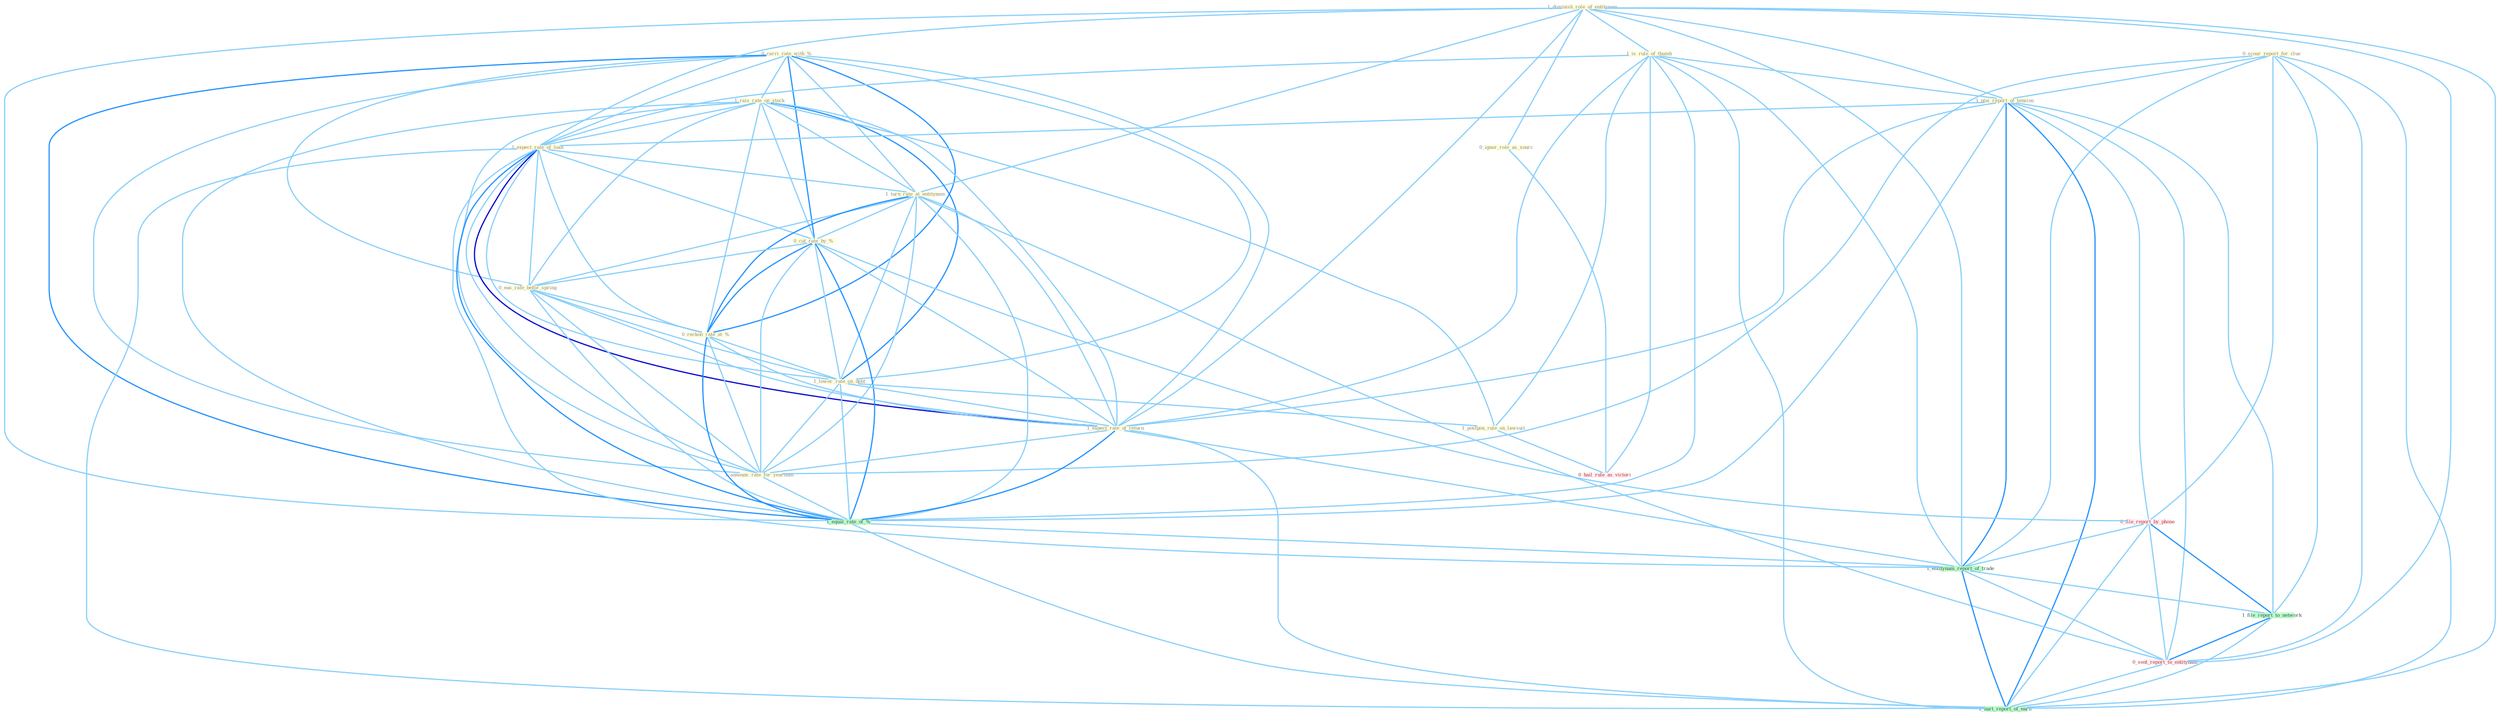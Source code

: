 Graph G{ 
    node
    [shape=polygon,style=filled,width=.5,height=.06,color="#BDFCC9",fixedsize=true,fontsize=4,
    fontcolor="#2f4f4f"];
    {node
    [color="#ffffe0", fontcolor="#8b7d6b"] "0_carri_rate_with_% " "1_diminish_role_of_entitynam " "0_scour_report_for_clue " "1_is_rule_of_thumb " "1_rais_rate_on_stock " "1_plai_report_of_tension " "1_expect_rate_of_loan " "1_turn_rate_at_entitynam " "0_cut_rate_by_% " "0_eas_rate_befor_spring " "0_reckon_rate_at_% " "1_lower_rate_on_debt " "1_expect_rate_of_return " "0_ignor_role_as_sourc " "1_announc_rate_for_yearnum " "1_postpon_rule_on_lawsuit "}
{node [color="#fff0f5", fontcolor="#b22222"] "0_file_report_by_phone " "0_hail_rule_as_victori " "0_sent_report_to_entitynam "}
edge [color="#B0E2FF"];

	"0_carri_rate_with_% " -- "1_rais_rate_on_stock " [w="1", color="#87cefa" ];
	"0_carri_rate_with_% " -- "1_expect_rate_of_loan " [w="1", color="#87cefa" ];
	"0_carri_rate_with_% " -- "1_turn_rate_at_entitynam " [w="1", color="#87cefa" ];
	"0_carri_rate_with_% " -- "0_cut_rate_by_% " [w="2", color="#1e90ff" , len=0.8];
	"0_carri_rate_with_% " -- "0_eas_rate_befor_spring " [w="1", color="#87cefa" ];
	"0_carri_rate_with_% " -- "0_reckon_rate_at_% " [w="2", color="#1e90ff" , len=0.8];
	"0_carri_rate_with_% " -- "1_lower_rate_on_debt " [w="1", color="#87cefa" ];
	"0_carri_rate_with_% " -- "1_expect_rate_of_return " [w="1", color="#87cefa" ];
	"0_carri_rate_with_% " -- "1_announc_rate_for_yearnum " [w="1", color="#87cefa" ];
	"0_carri_rate_with_% " -- "1_equal_rate_of_% " [w="2", color="#1e90ff" , len=0.8];
	"1_diminish_role_of_entitynam " -- "1_is_rule_of_thumb " [w="1", color="#87cefa" ];
	"1_diminish_role_of_entitynam " -- "1_plai_report_of_tension " [w="1", color="#87cefa" ];
	"1_diminish_role_of_entitynam " -- "1_expect_rate_of_loan " [w="1", color="#87cefa" ];
	"1_diminish_role_of_entitynam " -- "1_turn_rate_at_entitynam " [w="1", color="#87cefa" ];
	"1_diminish_role_of_entitynam " -- "1_expect_rate_of_return " [w="1", color="#87cefa" ];
	"1_diminish_role_of_entitynam " -- "0_ignor_role_as_sourc " [w="1", color="#87cefa" ];
	"1_diminish_role_of_entitynam " -- "1_equal_rate_of_% " [w="1", color="#87cefa" ];
	"1_diminish_role_of_entitynam " -- "1_entitynam_report_of_trade " [w="1", color="#87cefa" ];
	"1_diminish_role_of_entitynam " -- "0_sent_report_to_entitynam " [w="1", color="#87cefa" ];
	"1_diminish_role_of_entitynam " -- "1_hurt_report_of_earn " [w="1", color="#87cefa" ];
	"0_scour_report_for_clue " -- "1_plai_report_of_tension " [w="1", color="#87cefa" ];
	"0_scour_report_for_clue " -- "1_announc_rate_for_yearnum " [w="1", color="#87cefa" ];
	"0_scour_report_for_clue " -- "0_file_report_by_phone " [w="1", color="#87cefa" ];
	"0_scour_report_for_clue " -- "1_entitynam_report_of_trade " [w="1", color="#87cefa" ];
	"0_scour_report_for_clue " -- "1_file_report_to_network " [w="1", color="#87cefa" ];
	"0_scour_report_for_clue " -- "0_sent_report_to_entitynam " [w="1", color="#87cefa" ];
	"0_scour_report_for_clue " -- "1_hurt_report_of_earn " [w="1", color="#87cefa" ];
	"1_is_rule_of_thumb " -- "1_plai_report_of_tension " [w="1", color="#87cefa" ];
	"1_is_rule_of_thumb " -- "1_expect_rate_of_loan " [w="1", color="#87cefa" ];
	"1_is_rule_of_thumb " -- "1_expect_rate_of_return " [w="1", color="#87cefa" ];
	"1_is_rule_of_thumb " -- "1_postpon_rule_on_lawsuit " [w="1", color="#87cefa" ];
	"1_is_rule_of_thumb " -- "1_equal_rate_of_% " [w="1", color="#87cefa" ];
	"1_is_rule_of_thumb " -- "1_entitynam_report_of_trade " [w="1", color="#87cefa" ];
	"1_is_rule_of_thumb " -- "0_hail_rule_as_victori " [w="1", color="#87cefa" ];
	"1_is_rule_of_thumb " -- "1_hurt_report_of_earn " [w="1", color="#87cefa" ];
	"1_rais_rate_on_stock " -- "1_expect_rate_of_loan " [w="1", color="#87cefa" ];
	"1_rais_rate_on_stock " -- "1_turn_rate_at_entitynam " [w="1", color="#87cefa" ];
	"1_rais_rate_on_stock " -- "0_cut_rate_by_% " [w="1", color="#87cefa" ];
	"1_rais_rate_on_stock " -- "0_eas_rate_befor_spring " [w="1", color="#87cefa" ];
	"1_rais_rate_on_stock " -- "0_reckon_rate_at_% " [w="1", color="#87cefa" ];
	"1_rais_rate_on_stock " -- "1_lower_rate_on_debt " [w="2", color="#1e90ff" , len=0.8];
	"1_rais_rate_on_stock " -- "1_expect_rate_of_return " [w="1", color="#87cefa" ];
	"1_rais_rate_on_stock " -- "1_announc_rate_for_yearnum " [w="1", color="#87cefa" ];
	"1_rais_rate_on_stock " -- "1_postpon_rule_on_lawsuit " [w="1", color="#87cefa" ];
	"1_rais_rate_on_stock " -- "1_equal_rate_of_% " [w="1", color="#87cefa" ];
	"1_plai_report_of_tension " -- "1_expect_rate_of_loan " [w="1", color="#87cefa" ];
	"1_plai_report_of_tension " -- "1_expect_rate_of_return " [w="1", color="#87cefa" ];
	"1_plai_report_of_tension " -- "0_file_report_by_phone " [w="1", color="#87cefa" ];
	"1_plai_report_of_tension " -- "1_equal_rate_of_% " [w="1", color="#87cefa" ];
	"1_plai_report_of_tension " -- "1_entitynam_report_of_trade " [w="2", color="#1e90ff" , len=0.8];
	"1_plai_report_of_tension " -- "1_file_report_to_network " [w="1", color="#87cefa" ];
	"1_plai_report_of_tension " -- "0_sent_report_to_entitynam " [w="1", color="#87cefa" ];
	"1_plai_report_of_tension " -- "1_hurt_report_of_earn " [w="2", color="#1e90ff" , len=0.8];
	"1_expect_rate_of_loan " -- "1_turn_rate_at_entitynam " [w="1", color="#87cefa" ];
	"1_expect_rate_of_loan " -- "0_cut_rate_by_% " [w="1", color="#87cefa" ];
	"1_expect_rate_of_loan " -- "0_eas_rate_befor_spring " [w="1", color="#87cefa" ];
	"1_expect_rate_of_loan " -- "0_reckon_rate_at_% " [w="1", color="#87cefa" ];
	"1_expect_rate_of_loan " -- "1_lower_rate_on_debt " [w="1", color="#87cefa" ];
	"1_expect_rate_of_loan " -- "1_expect_rate_of_return " [w="3", color="#0000cd" , len=0.6];
	"1_expect_rate_of_loan " -- "1_announc_rate_for_yearnum " [w="1", color="#87cefa" ];
	"1_expect_rate_of_loan " -- "1_equal_rate_of_% " [w="2", color="#1e90ff" , len=0.8];
	"1_expect_rate_of_loan " -- "1_entitynam_report_of_trade " [w="1", color="#87cefa" ];
	"1_expect_rate_of_loan " -- "1_hurt_report_of_earn " [w="1", color="#87cefa" ];
	"1_turn_rate_at_entitynam " -- "0_cut_rate_by_% " [w="1", color="#87cefa" ];
	"1_turn_rate_at_entitynam " -- "0_eas_rate_befor_spring " [w="1", color="#87cefa" ];
	"1_turn_rate_at_entitynam " -- "0_reckon_rate_at_% " [w="2", color="#1e90ff" , len=0.8];
	"1_turn_rate_at_entitynam " -- "1_lower_rate_on_debt " [w="1", color="#87cefa" ];
	"1_turn_rate_at_entitynam " -- "1_expect_rate_of_return " [w="1", color="#87cefa" ];
	"1_turn_rate_at_entitynam " -- "1_announc_rate_for_yearnum " [w="1", color="#87cefa" ];
	"1_turn_rate_at_entitynam " -- "1_equal_rate_of_% " [w="1", color="#87cefa" ];
	"1_turn_rate_at_entitynam " -- "0_sent_report_to_entitynam " [w="1", color="#87cefa" ];
	"0_cut_rate_by_% " -- "0_eas_rate_befor_spring " [w="1", color="#87cefa" ];
	"0_cut_rate_by_% " -- "0_reckon_rate_at_% " [w="2", color="#1e90ff" , len=0.8];
	"0_cut_rate_by_% " -- "1_lower_rate_on_debt " [w="1", color="#87cefa" ];
	"0_cut_rate_by_% " -- "1_expect_rate_of_return " [w="1", color="#87cefa" ];
	"0_cut_rate_by_% " -- "1_announc_rate_for_yearnum " [w="1", color="#87cefa" ];
	"0_cut_rate_by_% " -- "0_file_report_by_phone " [w="1", color="#87cefa" ];
	"0_cut_rate_by_% " -- "1_equal_rate_of_% " [w="2", color="#1e90ff" , len=0.8];
	"0_eas_rate_befor_spring " -- "0_reckon_rate_at_% " [w="1", color="#87cefa" ];
	"0_eas_rate_befor_spring " -- "1_lower_rate_on_debt " [w="1", color="#87cefa" ];
	"0_eas_rate_befor_spring " -- "1_expect_rate_of_return " [w="1", color="#87cefa" ];
	"0_eas_rate_befor_spring " -- "1_announc_rate_for_yearnum " [w="1", color="#87cefa" ];
	"0_eas_rate_befor_spring " -- "1_equal_rate_of_% " [w="1", color="#87cefa" ];
	"0_reckon_rate_at_% " -- "1_lower_rate_on_debt " [w="1", color="#87cefa" ];
	"0_reckon_rate_at_% " -- "1_expect_rate_of_return " [w="1", color="#87cefa" ];
	"0_reckon_rate_at_% " -- "1_announc_rate_for_yearnum " [w="1", color="#87cefa" ];
	"0_reckon_rate_at_% " -- "1_equal_rate_of_% " [w="2", color="#1e90ff" , len=0.8];
	"1_lower_rate_on_debt " -- "1_expect_rate_of_return " [w="1", color="#87cefa" ];
	"1_lower_rate_on_debt " -- "1_announc_rate_for_yearnum " [w="1", color="#87cefa" ];
	"1_lower_rate_on_debt " -- "1_postpon_rule_on_lawsuit " [w="1", color="#87cefa" ];
	"1_lower_rate_on_debt " -- "1_equal_rate_of_% " [w="1", color="#87cefa" ];
	"1_expect_rate_of_return " -- "1_announc_rate_for_yearnum " [w="1", color="#87cefa" ];
	"1_expect_rate_of_return " -- "1_equal_rate_of_% " [w="2", color="#1e90ff" , len=0.8];
	"1_expect_rate_of_return " -- "1_entitynam_report_of_trade " [w="1", color="#87cefa" ];
	"1_expect_rate_of_return " -- "1_hurt_report_of_earn " [w="1", color="#87cefa" ];
	"0_ignor_role_as_sourc " -- "0_hail_rule_as_victori " [w="1", color="#87cefa" ];
	"1_announc_rate_for_yearnum " -- "1_equal_rate_of_% " [w="1", color="#87cefa" ];
	"1_postpon_rule_on_lawsuit " -- "0_hail_rule_as_victori " [w="1", color="#87cefa" ];
	"0_file_report_by_phone " -- "1_entitynam_report_of_trade " [w="1", color="#87cefa" ];
	"0_file_report_by_phone " -- "1_file_report_to_network " [w="2", color="#1e90ff" , len=0.8];
	"0_file_report_by_phone " -- "0_sent_report_to_entitynam " [w="1", color="#87cefa" ];
	"0_file_report_by_phone " -- "1_hurt_report_of_earn " [w="1", color="#87cefa" ];
	"1_equal_rate_of_% " -- "1_entitynam_report_of_trade " [w="1", color="#87cefa" ];
	"1_equal_rate_of_% " -- "1_hurt_report_of_earn " [w="1", color="#87cefa" ];
	"1_entitynam_report_of_trade " -- "1_file_report_to_network " [w="1", color="#87cefa" ];
	"1_entitynam_report_of_trade " -- "0_sent_report_to_entitynam " [w="1", color="#87cefa" ];
	"1_entitynam_report_of_trade " -- "1_hurt_report_of_earn " [w="2", color="#1e90ff" , len=0.8];
	"1_file_report_to_network " -- "0_sent_report_to_entitynam " [w="2", color="#1e90ff" , len=0.8];
	"1_file_report_to_network " -- "1_hurt_report_of_earn " [w="1", color="#87cefa" ];
	"0_sent_report_to_entitynam " -- "1_hurt_report_of_earn " [w="1", color="#87cefa" ];
}